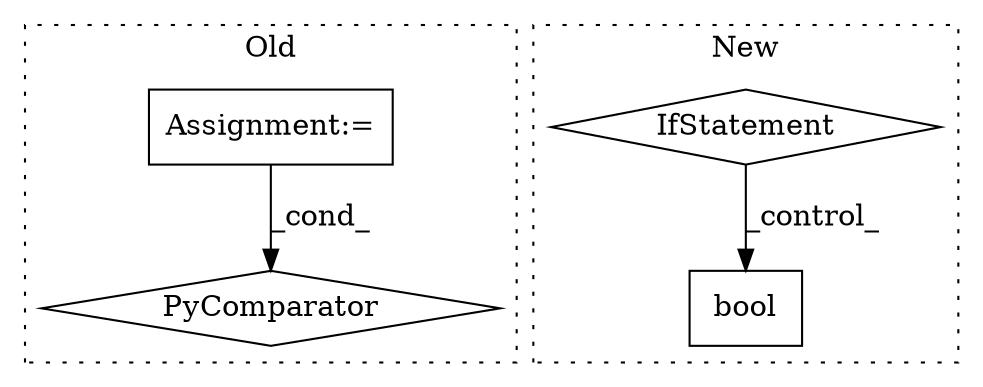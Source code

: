 digraph G {
subgraph cluster0 {
1 [label="PyComparator" a="113" s="940" l="24" shape="diamond"];
3 [label="Assignment:=" a="7" s="940" l="24" shape="box"];
label = "Old";
style="dotted";
}
subgraph cluster1 {
2 [label="bool" a="32" s="429,435" l="5,1" shape="box"];
4 [label="IfStatement" a="25" s="494" l="74" shape="diamond"];
label = "New";
style="dotted";
}
3 -> 1 [label="_cond_"];
4 -> 2 [label="_control_"];
}